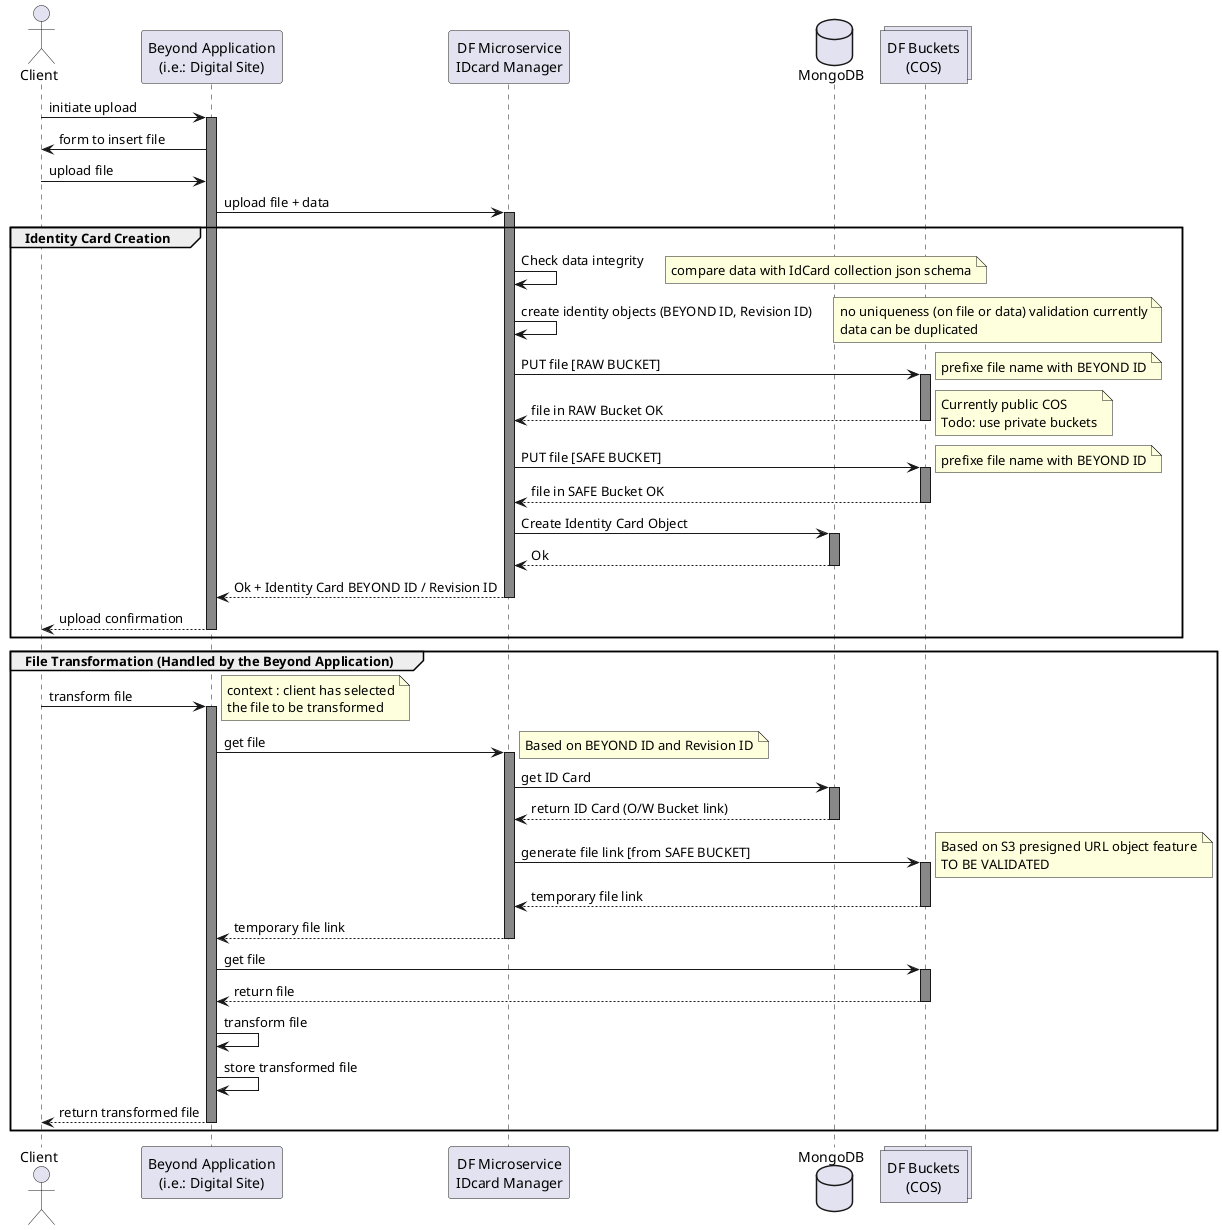 @startuml
actor Client
participant "Beyond Application\n(i.e.: Digital Site)" as AppByd order 1
participant "DF Microservice\nIDcard Manager" as IDcard order 2
database MongoDB order 3
collections "DF Buckets\n(COS)" as COS order 4

Client -> AppByd : initiate upload
activate AppByd #888888
AppByd -> Client : form to insert file
Client -> AppByd : upload file
AppByd -> IDcard : upload file + data
group Identity Card Creation
activate IDcard #888888
IDcard -> IDcard: Check data integrity
note right
    compare data with IdCard collection json schema
end note
'IDcard -> IDcard : Validate uniqueness
'IDcard -> MongoDB : check Identity uniqueness
'activate MongoDB #888888
'MongoDB --> IDcard : Ok
'deactivate MongoDB
'deactivate IDcard
'activate IDcard 
IDcard -> IDcard: create identity objects (BEYOND ID, Revision ID)
note right
    no uniqueness (on file or data) validation currently
    data can be duplicated
end note
IDcard -> COS : PUT file [RAW BUCKET]
note right
    prefixe file name with BEYOND ID
end note
activate COS #888888
COS --> IDcard : file in RAW Bucket OK
deactivate COS
note right
    Currently public COS
    Todo: use private buckets
end note
IDcard -> COS : PUT file [SAFE BUCKET]
note right
    prefixe file name with BEYOND ID
end note
activate COS #888888
COS --> IDcard : file in SAFE Bucket OK
deactivate COS
IDcard -> MongoDB : Create Identity Card Object
activate MongoDB #888888
MongoDB --> IDcard : Ok
deactivate MongoDB
IDcard --> AppByd: Ok + Identity Card BEYOND ID / Revision ID
deactivate IDcard 
deactivate IDcard 
AppByd --> Client : upload confirmation
deactivate AppByd
end

group File Transformation (Handled by the Beyond Application) 
Client -> AppByd : transform file
activate AppByd #888888
note right
    context : client has selected
    the file to be transformed
end note
AppByd -> IDcard : get file
note right
    Based on BEYOND ID and Revision ID
end note
activate IDcard #888888
IDcard -> MongoDB : get ID Card
activate MongoDB #888888
MongoDB --> IDcard : return ID Card (O/W Bucket link)
deactivate MongoDB
IDcard -> COS : generate file link [from SAFE BUCKET]
activate COS #888888
note right
    Based on S3 presigned URL object feature
    TO BE VALIDATED
end note
COS --> IDcard : temporary file link
deactivate COS
IDcard --> AppByd: temporary file link
deactivate IDcard
AppByd -> COS : get file
activate COS #888888
COS --> AppByd : return file
deactivate COS
AppByd -> AppByd : transform file
AppByd -> AppByd : store transformed file
AppByd --> Client : return transformed file
deactivate AppByd

end


@enduml
